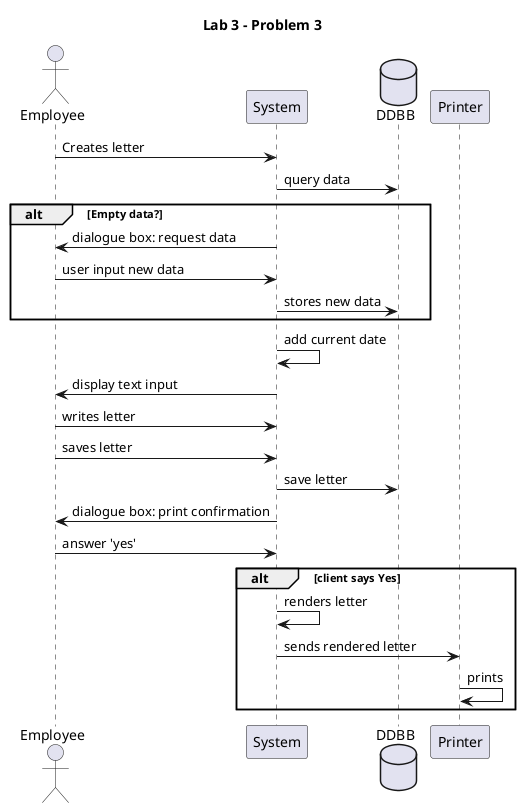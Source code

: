 @startuml
title Lab 3 - Problem 3
actor Employee
participant System
database DDBB
participant Printer
Employee -> System: Creates letter
System -> DDBB: query data
alt Empty data?
System -> Employee: dialogue box: request data
Employee -> System: user input new data
System -> DDBB: stores new data
end
System -> System: add current date
System -> Employee: display text input
Employee -> System: writes letter
Employee -> System: saves letter
System -> DDBB: save letter
System -> Employee: dialogue box: print confirmation
Employee -> System: answer 'yes'
alt client says Yes
System -> System: renders letter
System -> Printer: sends rendered letter
Printer -> Printer: prints
end
@enduml